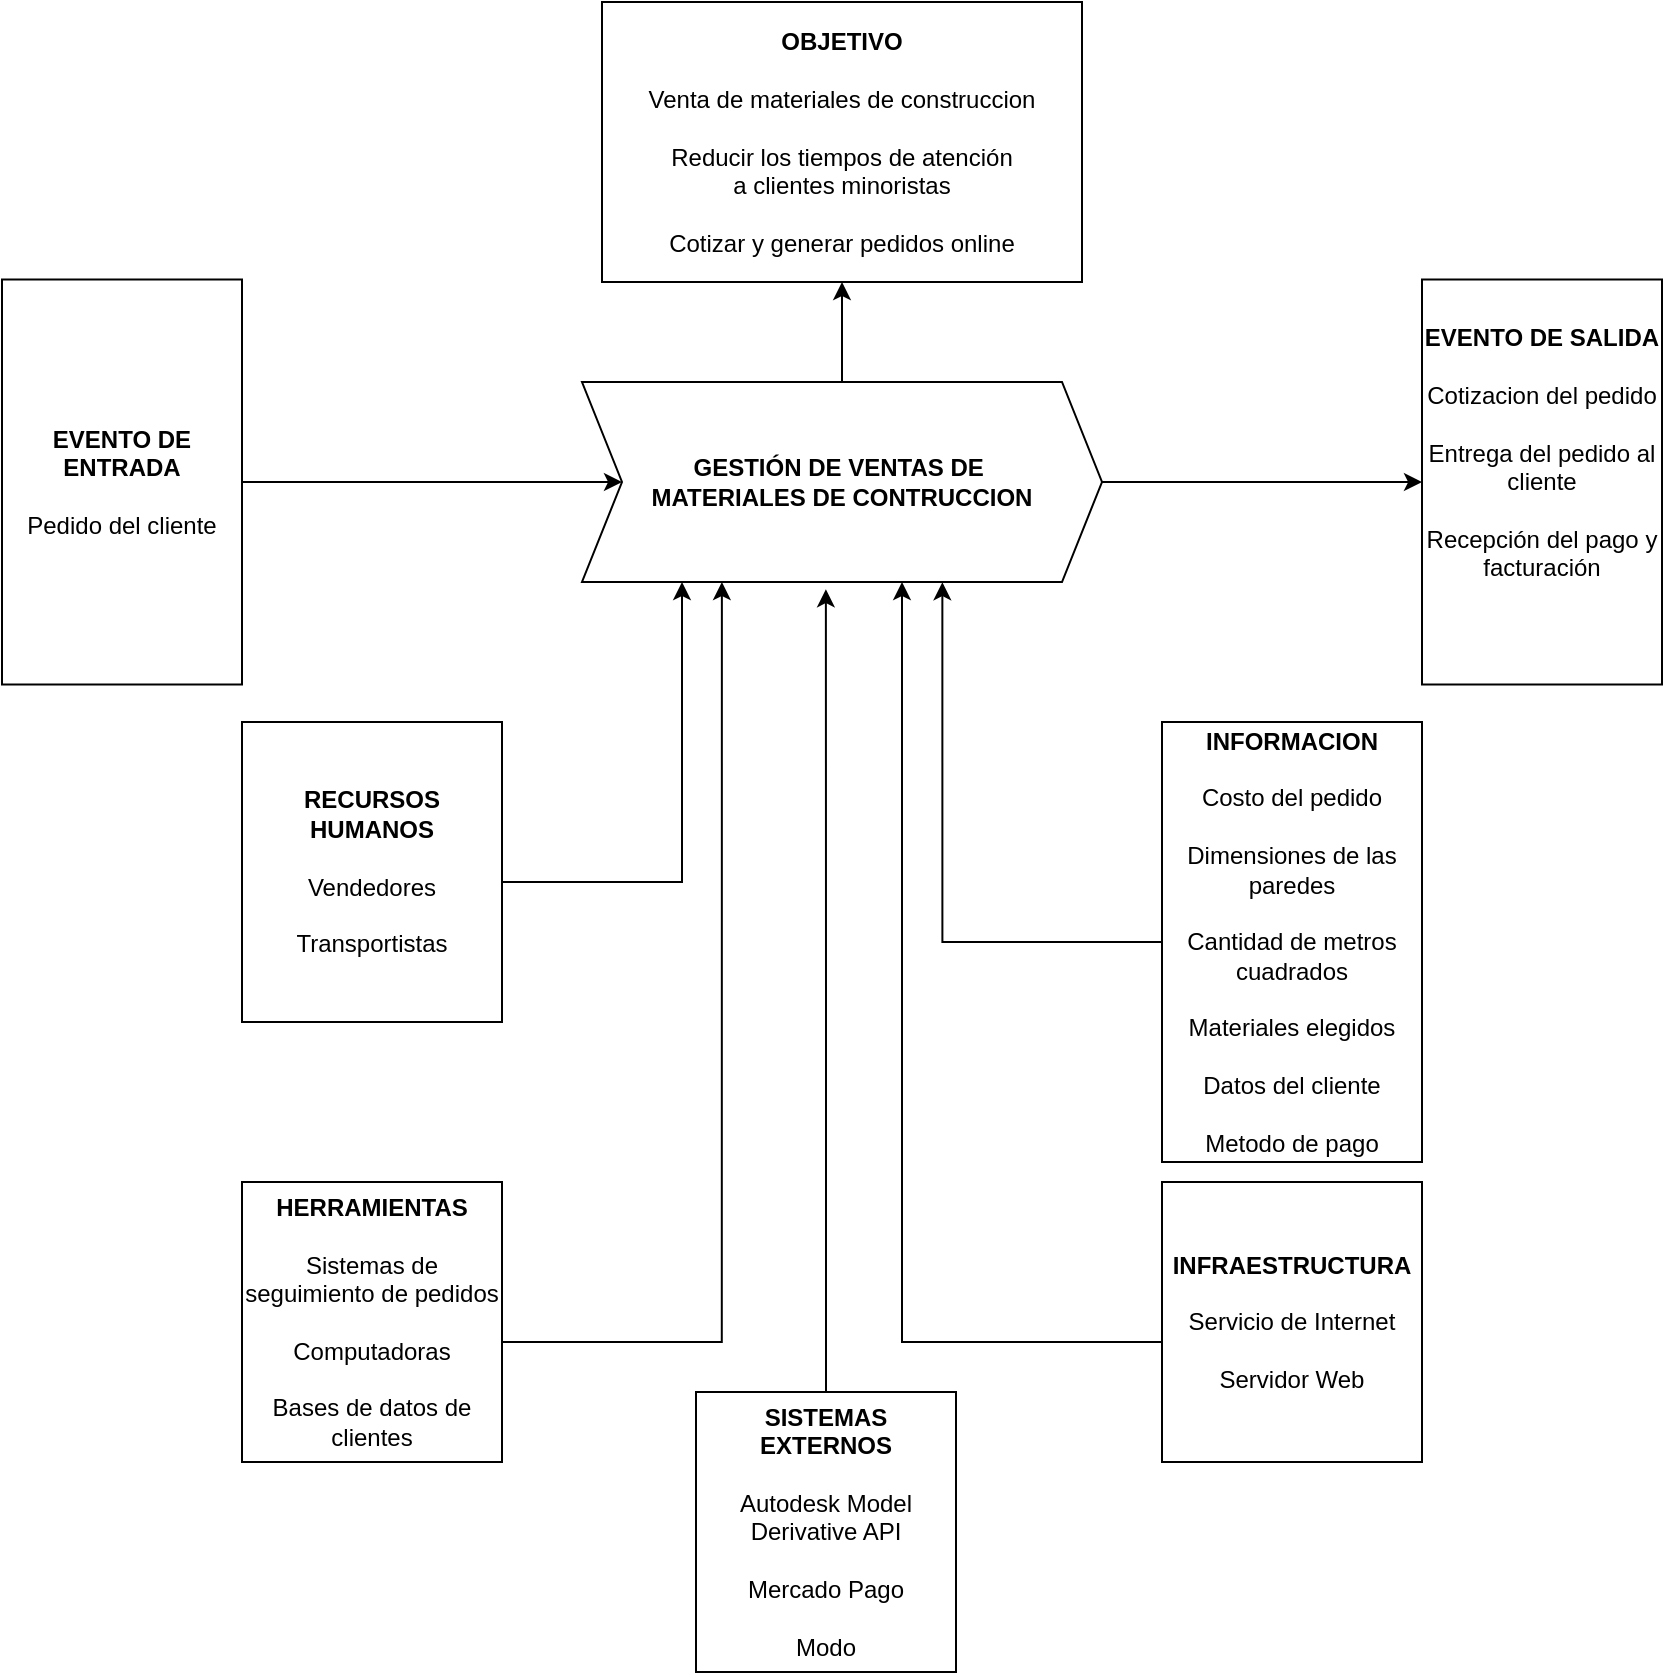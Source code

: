 <mxfile version="24.1.0" type="device">
  <diagram name="Page-1" id="GkvZdsP04MVSrHrwDLs8">
    <mxGraphModel dx="1500" dy="887" grid="1" gridSize="10" guides="1" tooltips="1" connect="1" arrows="1" fold="1" page="1" pageScale="1" pageWidth="850" pageHeight="1100" math="0" shadow="0">
      <root>
        <mxCell id="0" />
        <mxCell id="1" parent="0" />
        <mxCell id="Wd8o5DcKNBk4Yxq7A-Wp-18" style="edgeStyle=orthogonalEdgeStyle;rounded=0;orthogonalLoop=1;jettySize=auto;html=1;entryX=0;entryY=0.5;entryDx=0;entryDy=0;" parent="1" source="Wd8o5DcKNBk4Yxq7A-Wp-19" target="Wd8o5DcKNBk4Yxq7A-Wp-23" edge="1">
          <mxGeometry relative="1" as="geometry" />
        </mxCell>
        <mxCell id="Wd8o5DcKNBk4Yxq7A-Wp-19" value="&lt;b&gt;&lt;font style=&quot;vertical-align: inherit;&quot;&gt;&lt;font style=&quot;vertical-align: inherit;&quot;&gt;&lt;font style=&quot;vertical-align: inherit;&quot;&gt;&lt;font style=&quot;vertical-align: inherit;&quot;&gt;EVENTO DE ENTRADA &lt;/font&gt;&lt;/font&gt;&lt;/font&gt;&lt;/font&gt;&lt;/b&gt;&lt;br&gt;&lt;font style=&quot;vertical-align: inherit;&quot;&gt;&lt;font style=&quot;vertical-align: inherit;&quot;&gt;&lt;br&gt;Pedido del cliente&lt;br&gt;&lt;/font&gt;&lt;/font&gt;" style="rounded=0;whiteSpace=wrap;html=1;" parent="1" vertex="1">
          <mxGeometry x="10" y="273.75" width="120" height="202.5" as="geometry" />
        </mxCell>
        <mxCell id="Wd8o5DcKNBk4Yxq7A-Wp-20" value="&lt;font style=&quot;vertical-align: inherit;&quot;&gt;&lt;font style=&quot;vertical-align: inherit;&quot;&gt;&lt;b&gt;OBJETIVO&lt;/b&gt;&lt;br&gt;&lt;br&gt;Venta de materiales de construccion&lt;/font&gt;&lt;/font&gt;&lt;div&gt;&lt;font style=&quot;vertical-align: inherit;&quot;&gt;&lt;font style=&quot;vertical-align: inherit;&quot;&gt;&lt;br&gt;&lt;/font&gt;&lt;/font&gt;&lt;/div&gt;&lt;div&gt;&lt;font style=&quot;vertical-align: inherit;&quot;&gt;&lt;font style=&quot;vertical-align: inherit;&quot;&gt;&lt;span style=&quot;line-height: 120%; font-family: Arial, sans-serif;&quot; lang=&quot;ES&quot;&gt;&lt;font style=&quot;font-size: 12px;&quot;&gt;Reducir los tiempos de atención&lt;br&gt;a clientes minoristas&lt;/font&gt;&lt;/span&gt;&lt;br&gt;&lt;/font&gt;&lt;/font&gt;&lt;/div&gt;&lt;div&gt;&lt;font style=&quot;vertical-align: inherit;&quot;&gt;&lt;font style=&quot;vertical-align: inherit;&quot;&gt;&lt;span style=&quot;line-height: 120%; font-family: Arial, sans-serif;&quot; lang=&quot;ES&quot;&gt;&lt;font style=&quot;font-size: 12px;&quot;&gt;&lt;br&gt;&lt;/font&gt;&lt;/span&gt;&lt;/font&gt;&lt;/font&gt;&lt;/div&gt;&lt;div&gt;&lt;font style=&quot;vertical-align: inherit;&quot;&gt;&lt;font style=&quot;vertical-align: inherit;&quot;&gt;&lt;span style=&quot;line-height: 120%; font-family: Arial, sans-serif;&quot; lang=&quot;ES&quot;&gt;&lt;font style=&quot;font-size: 12px;&quot;&gt;Cotizar y generar pedidos online&lt;/font&gt;&lt;/span&gt;&lt;/font&gt;&lt;/font&gt;&lt;/div&gt;" style="rounded=0;whiteSpace=wrap;html=1;" parent="1" vertex="1">
          <mxGeometry x="310" y="135" width="240" height="140" as="geometry" />
        </mxCell>
        <mxCell id="Wd8o5DcKNBk4Yxq7A-Wp-21" style="edgeStyle=orthogonalEdgeStyle;rounded=0;orthogonalLoop=1;jettySize=auto;html=1;" parent="1" source="Wd8o5DcKNBk4Yxq7A-Wp-23" target="Wd8o5DcKNBk4Yxq7A-Wp-26" edge="1">
          <mxGeometry relative="1" as="geometry" />
        </mxCell>
        <mxCell id="Wd8o5DcKNBk4Yxq7A-Wp-22" style="edgeStyle=orthogonalEdgeStyle;rounded=0;orthogonalLoop=1;jettySize=auto;html=1;entryX=0.5;entryY=1;entryDx=0;entryDy=0;" parent="1" source="Wd8o5DcKNBk4Yxq7A-Wp-23" target="Wd8o5DcKNBk4Yxq7A-Wp-20" edge="1">
          <mxGeometry relative="1" as="geometry" />
        </mxCell>
        <mxCell id="Wd8o5DcKNBk4Yxq7A-Wp-23" value="&lt;b&gt;&lt;font style=&quot;vertical-align: inherit;&quot;&gt;&lt;font style=&quot;vertical-align: inherit;&quot;&gt;GESTIÓN DE VENTAS DE&amp;nbsp;&lt;/font&gt;&lt;/font&gt;&lt;/b&gt;&lt;div&gt;&lt;b&gt;&lt;font style=&quot;vertical-align: inherit;&quot;&gt;&lt;font style=&quot;vertical-align: inherit;&quot;&gt;MATERIALES DE CONTRUCCION&lt;/font&gt;&lt;/font&gt;&lt;/b&gt;&lt;/div&gt;" style="shape=step;perimeter=stepPerimeter;whiteSpace=wrap;html=1;fixedSize=1;" parent="1" vertex="1">
          <mxGeometry x="300" y="325" width="260" height="100" as="geometry" />
        </mxCell>
        <mxCell id="Wd8o5DcKNBk4Yxq7A-Wp-24" style="edgeStyle=orthogonalEdgeStyle;rounded=0;orthogonalLoop=1;jettySize=auto;html=1;" parent="1" source="Wd8o5DcKNBk4Yxq7A-Wp-25" edge="1">
          <mxGeometry relative="1" as="geometry">
            <mxPoint x="350" y="425" as="targetPoint" />
            <Array as="points">
              <mxPoint x="350" y="575" />
              <mxPoint x="350" y="426" />
            </Array>
          </mxGeometry>
        </mxCell>
        <mxCell id="Wd8o5DcKNBk4Yxq7A-Wp-25" value="&lt;font style=&quot;vertical-align: inherit;&quot;&gt;&lt;font style=&quot;vertical-align: inherit;&quot;&gt;&lt;b&gt;RECURSOS HUMANOS&lt;br&gt;&lt;br&gt;&lt;/b&gt;Vendedores&lt;br&gt;&lt;br&gt;Transportistas&lt;br&gt;&lt;/font&gt;&lt;/font&gt;" style="rounded=0;whiteSpace=wrap;html=1;" parent="1" vertex="1">
          <mxGeometry x="130" y="495" width="130" height="150" as="geometry" />
        </mxCell>
        <mxCell id="Wd8o5DcKNBk4Yxq7A-Wp-26" value="&lt;b&gt;&lt;font style=&quot;vertical-align: inherit;&quot;&gt;&lt;font style=&quot;vertical-align: inherit;&quot;&gt;EVENTO DE SALIDA&lt;/font&gt;&lt;/font&gt;&lt;br&gt;&lt;/b&gt;&lt;br&gt;Cotizacion del pedido&lt;div&gt;&lt;br&gt;&lt;font style=&quot;vertical-align: inherit;&quot;&gt;&lt;font style=&quot;vertical-align: inherit;&quot;&gt; Entrega del pedido al cliente&lt;br&gt;&lt;br&gt;Recepción del pago y facturación&lt;br&gt;&lt;br&gt;&lt;br&gt;&lt;/font&gt;&lt;/font&gt;&lt;/div&gt;" style="rounded=0;whiteSpace=wrap;html=1;" parent="1" vertex="1">
          <mxGeometry x="720" y="273.75" width="120" height="202.5" as="geometry" />
        </mxCell>
        <mxCell id="Wd8o5DcKNBk4Yxq7A-Wp-27" style="edgeStyle=orthogonalEdgeStyle;rounded=0;orthogonalLoop=1;jettySize=auto;html=1;" parent="1" source="Wd8o5DcKNBk4Yxq7A-Wp-28" edge="1">
          <mxGeometry relative="1" as="geometry">
            <mxPoint x="460" y="425" as="targetPoint" />
            <Array as="points">
              <mxPoint x="460" y="805" />
            </Array>
          </mxGeometry>
        </mxCell>
        <mxCell id="Wd8o5DcKNBk4Yxq7A-Wp-28" value="&lt;div style=&quot;text-align: left;&quot;&gt;&lt;b style=&quot;background-color: initial;&quot;&gt;&lt;font style=&quot;vertical-align: inherit;&quot;&gt;&lt;font style=&quot;vertical-align: inherit;&quot;&gt;&lt;font style=&quot;vertical-align: inherit;&quot;&gt;&lt;font style=&quot;vertical-align: inherit;&quot;&gt;INFRAESTRUCTURA&lt;/font&gt;&lt;/font&gt;&lt;/font&gt;&lt;/font&gt;&lt;/b&gt;&lt;/div&gt;&lt;font style=&quot;vertical-align: inherit;&quot;&gt;&lt;font style=&quot;vertical-align: inherit;&quot;&gt;&lt;br&gt;Servicio de Internet&lt;br&gt;&lt;/font&gt;&lt;/font&gt;&lt;div&gt;&lt;font style=&quot;vertical-align: inherit;&quot;&gt;&lt;font style=&quot;vertical-align: inherit;&quot;&gt;&lt;br&gt;&lt;/font&gt;&lt;/font&gt;&lt;/div&gt;&lt;div&gt;&lt;font style=&quot;vertical-align: inherit;&quot;&gt;&lt;font style=&quot;vertical-align: inherit;&quot;&gt;Servidor Web&lt;/font&gt;&lt;/font&gt;&lt;/div&gt;" style="rounded=0;whiteSpace=wrap;html=1;" parent="1" vertex="1">
          <mxGeometry x="590" y="725" width="130" height="140" as="geometry" />
        </mxCell>
        <mxCell id="Wd8o5DcKNBk4Yxq7A-Wp-29" style="edgeStyle=orthogonalEdgeStyle;rounded=0;orthogonalLoop=1;jettySize=auto;html=1;entryX=0.693;entryY=1.001;entryDx=0;entryDy=0;entryPerimeter=0;" parent="1" source="Wd8o5DcKNBk4Yxq7A-Wp-30" target="Wd8o5DcKNBk4Yxq7A-Wp-23" edge="1">
          <mxGeometry relative="1" as="geometry" />
        </mxCell>
        <mxCell id="Wd8o5DcKNBk4Yxq7A-Wp-30" value="&lt;b&gt;&lt;font style=&quot;vertical-align: inherit;&quot;&gt;&lt;font style=&quot;vertical-align: inherit;&quot;&gt;INFORMACION&lt;/font&gt;&lt;/font&gt;&lt;/b&gt;&lt;br&gt;&lt;br&gt;Costo del pedido&lt;br&gt;&lt;br&gt;Dimensiones de las paredes&lt;div&gt;&lt;br&gt;&lt;/div&gt;&lt;div&gt;Cantidad de metros cuadrados&lt;/div&gt;&lt;div&gt;&lt;br&gt;&lt;/div&gt;&lt;div&gt;Materiales elegidos&lt;br&gt;&lt;div&gt;&lt;div&gt;&lt;br&gt;Datos del cliente&lt;br&gt;&lt;br&gt;Metodo de pago&lt;/div&gt;&lt;/div&gt;&lt;/div&gt;" style="rounded=0;whiteSpace=wrap;html=1;" parent="1" vertex="1">
          <mxGeometry x="590" y="495" width="130" height="220" as="geometry" />
        </mxCell>
        <mxCell id="Wd8o5DcKNBk4Yxq7A-Wp-31" style="edgeStyle=orthogonalEdgeStyle;rounded=0;orthogonalLoop=1;jettySize=auto;html=1;entryX=0.269;entryY=1;entryDx=0;entryDy=0;entryPerimeter=0;" parent="1" source="Wd8o5DcKNBk4Yxq7A-Wp-32" target="Wd8o5DcKNBk4Yxq7A-Wp-23" edge="1">
          <mxGeometry relative="1" as="geometry">
            <Array as="points">
              <mxPoint x="370" y="805" />
            </Array>
            <mxPoint x="370" y="455" as="targetPoint" />
          </mxGeometry>
        </mxCell>
        <mxCell id="Wd8o5DcKNBk4Yxq7A-Wp-32" value="&lt;font style=&quot;vertical-align: inherit;&quot;&gt;&lt;font style=&quot;vertical-align: inherit;&quot;&gt;&lt;b&gt;HERRAMIENTAS&lt;br&gt;&lt;/b&gt;&lt;br&gt;Sistemas de seguimiento de pedidos&lt;br&gt;&lt;br&gt;Computadoras&lt;br&gt;&lt;br&gt;Bases de datos de clientes&lt;br&gt;&lt;/font&gt;&lt;/font&gt;" style="rounded=0;whiteSpace=wrap;html=1;" parent="1" vertex="1">
          <mxGeometry x="130" y="725" width="130" height="140" as="geometry" />
        </mxCell>
        <mxCell id="oDw3lYuBKwo_4KS91jpl-1" value="&lt;font style=&quot;vertical-align: inherit;&quot;&gt;&lt;font style=&quot;vertical-align: inherit;&quot;&gt;&lt;b&gt;SISTEMAS EXTERNOS&lt;/b&gt;&lt;/font&gt;&lt;/font&gt;&lt;div&gt;&lt;font style=&quot;vertical-align: inherit;&quot;&gt;&lt;font style=&quot;vertical-align: inherit;&quot;&gt;&lt;b&gt;&lt;br&gt;&lt;/b&gt;Autodesk Model Derivative API&lt;br&gt;&lt;/font&gt;&lt;/font&gt;&lt;/div&gt;&lt;div&gt;&lt;font style=&quot;vertical-align: inherit;&quot;&gt;&lt;font style=&quot;vertical-align: inherit;&quot;&gt;&lt;br&gt;&lt;/font&gt;&lt;/font&gt;&lt;/div&gt;&lt;div&gt;Mercado Pago&lt;/div&gt;&lt;div&gt;&lt;br&gt;&lt;/div&gt;&lt;div&gt;Modo&lt;/div&gt;" style="rounded=0;whiteSpace=wrap;html=1;" vertex="1" parent="1">
          <mxGeometry x="357" y="830" width="130" height="140" as="geometry" />
        </mxCell>
        <mxCell id="oDw3lYuBKwo_4KS91jpl-2" style="edgeStyle=orthogonalEdgeStyle;rounded=0;orthogonalLoop=1;jettySize=auto;html=1;entryX=0.469;entryY=1.036;entryDx=0;entryDy=0;entryPerimeter=0;" edge="1" parent="1" source="oDw3lYuBKwo_4KS91jpl-1" target="Wd8o5DcKNBk4Yxq7A-Wp-23">
          <mxGeometry relative="1" as="geometry" />
        </mxCell>
      </root>
    </mxGraphModel>
  </diagram>
</mxfile>
